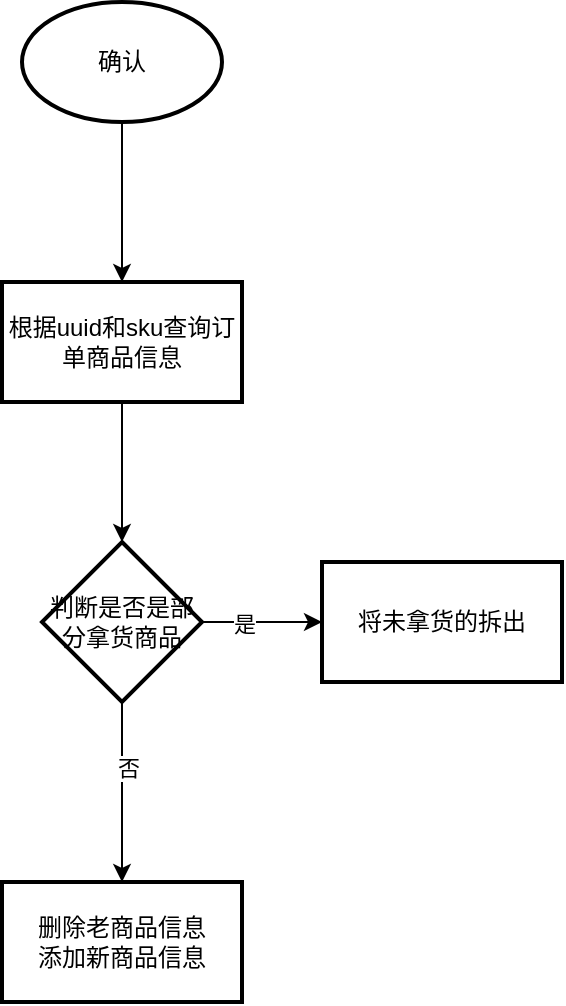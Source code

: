 <mxfile version="22.1.7" type="github">
  <diagram name="第 1 页" id="bHZ9tbYM5ysoylyOXRkc">
    <mxGraphModel dx="1050" dy="542" grid="1" gridSize="10" guides="1" tooltips="1" connect="1" arrows="1" fold="1" page="1" pageScale="1" pageWidth="827" pageHeight="1169" math="0" shadow="0">
      <root>
        <mxCell id="0" />
        <mxCell id="1" parent="0" />
        <mxCell id="2qdwkHMyEG_etYDa020W-3" value="" style="edgeStyle=orthogonalEdgeStyle;rounded=0;orthogonalLoop=1;jettySize=auto;html=1;" parent="1" source="2qdwkHMyEG_etYDa020W-1" target="2qdwkHMyEG_etYDa020W-2" edge="1">
          <mxGeometry relative="1" as="geometry" />
        </mxCell>
        <mxCell id="2qdwkHMyEG_etYDa020W-1" value="确认" style="strokeWidth=2;html=1;shape=mxgraph.flowchart.start_1;whiteSpace=wrap;" parent="1" vertex="1">
          <mxGeometry x="364" y="80" width="100" height="60" as="geometry" />
        </mxCell>
        <mxCell id="zcLDfy7w5oOfBzAk3oKw-2" value="" style="edgeStyle=orthogonalEdgeStyle;rounded=0;orthogonalLoop=1;jettySize=auto;html=1;" edge="1" parent="1" source="2qdwkHMyEG_etYDa020W-2" target="zcLDfy7w5oOfBzAk3oKw-1">
          <mxGeometry relative="1" as="geometry" />
        </mxCell>
        <mxCell id="2qdwkHMyEG_etYDa020W-2" value="根据uuid和sku查询订单商品信息" style="whiteSpace=wrap;html=1;strokeWidth=2;" parent="1" vertex="1">
          <mxGeometry x="354" y="220" width="120" height="60" as="geometry" />
        </mxCell>
        <mxCell id="zcLDfy7w5oOfBzAk3oKw-4" value="" style="edgeStyle=orthogonalEdgeStyle;rounded=0;orthogonalLoop=1;jettySize=auto;html=1;" edge="1" parent="1" source="zcLDfy7w5oOfBzAk3oKw-1" target="zcLDfy7w5oOfBzAk3oKw-3">
          <mxGeometry relative="1" as="geometry" />
        </mxCell>
        <mxCell id="zcLDfy7w5oOfBzAk3oKw-5" value="是" style="edgeLabel;html=1;align=center;verticalAlign=middle;resizable=0;points=[];" vertex="1" connectable="0" parent="zcLDfy7w5oOfBzAk3oKw-4">
          <mxGeometry x="-0.307" y="-1" relative="1" as="geometry">
            <mxPoint as="offset" />
          </mxGeometry>
        </mxCell>
        <mxCell id="zcLDfy7w5oOfBzAk3oKw-7" value="" style="edgeStyle=orthogonalEdgeStyle;rounded=0;orthogonalLoop=1;jettySize=auto;html=1;" edge="1" parent="1" source="zcLDfy7w5oOfBzAk3oKw-1" target="zcLDfy7w5oOfBzAk3oKw-6">
          <mxGeometry relative="1" as="geometry" />
        </mxCell>
        <mxCell id="zcLDfy7w5oOfBzAk3oKw-8" value="否" style="edgeLabel;html=1;align=center;verticalAlign=middle;resizable=0;points=[];" vertex="1" connectable="0" parent="zcLDfy7w5oOfBzAk3oKw-7">
          <mxGeometry x="-0.28" y="3" relative="1" as="geometry">
            <mxPoint as="offset" />
          </mxGeometry>
        </mxCell>
        <mxCell id="zcLDfy7w5oOfBzAk3oKw-1" value="判断是否是部分拿货商品" style="rhombus;whiteSpace=wrap;html=1;strokeWidth=2;" vertex="1" parent="1">
          <mxGeometry x="374" y="350" width="80" height="80" as="geometry" />
        </mxCell>
        <mxCell id="zcLDfy7w5oOfBzAk3oKw-3" value="将未拿货的拆出" style="whiteSpace=wrap;html=1;strokeWidth=2;" vertex="1" parent="1">
          <mxGeometry x="514" y="360" width="120" height="60" as="geometry" />
        </mxCell>
        <mxCell id="zcLDfy7w5oOfBzAk3oKw-6" value="删除老商品信息&lt;br&gt;添加新商品信息" style="whiteSpace=wrap;html=1;strokeWidth=2;" vertex="1" parent="1">
          <mxGeometry x="354" y="520" width="120" height="60" as="geometry" />
        </mxCell>
      </root>
    </mxGraphModel>
  </diagram>
</mxfile>
